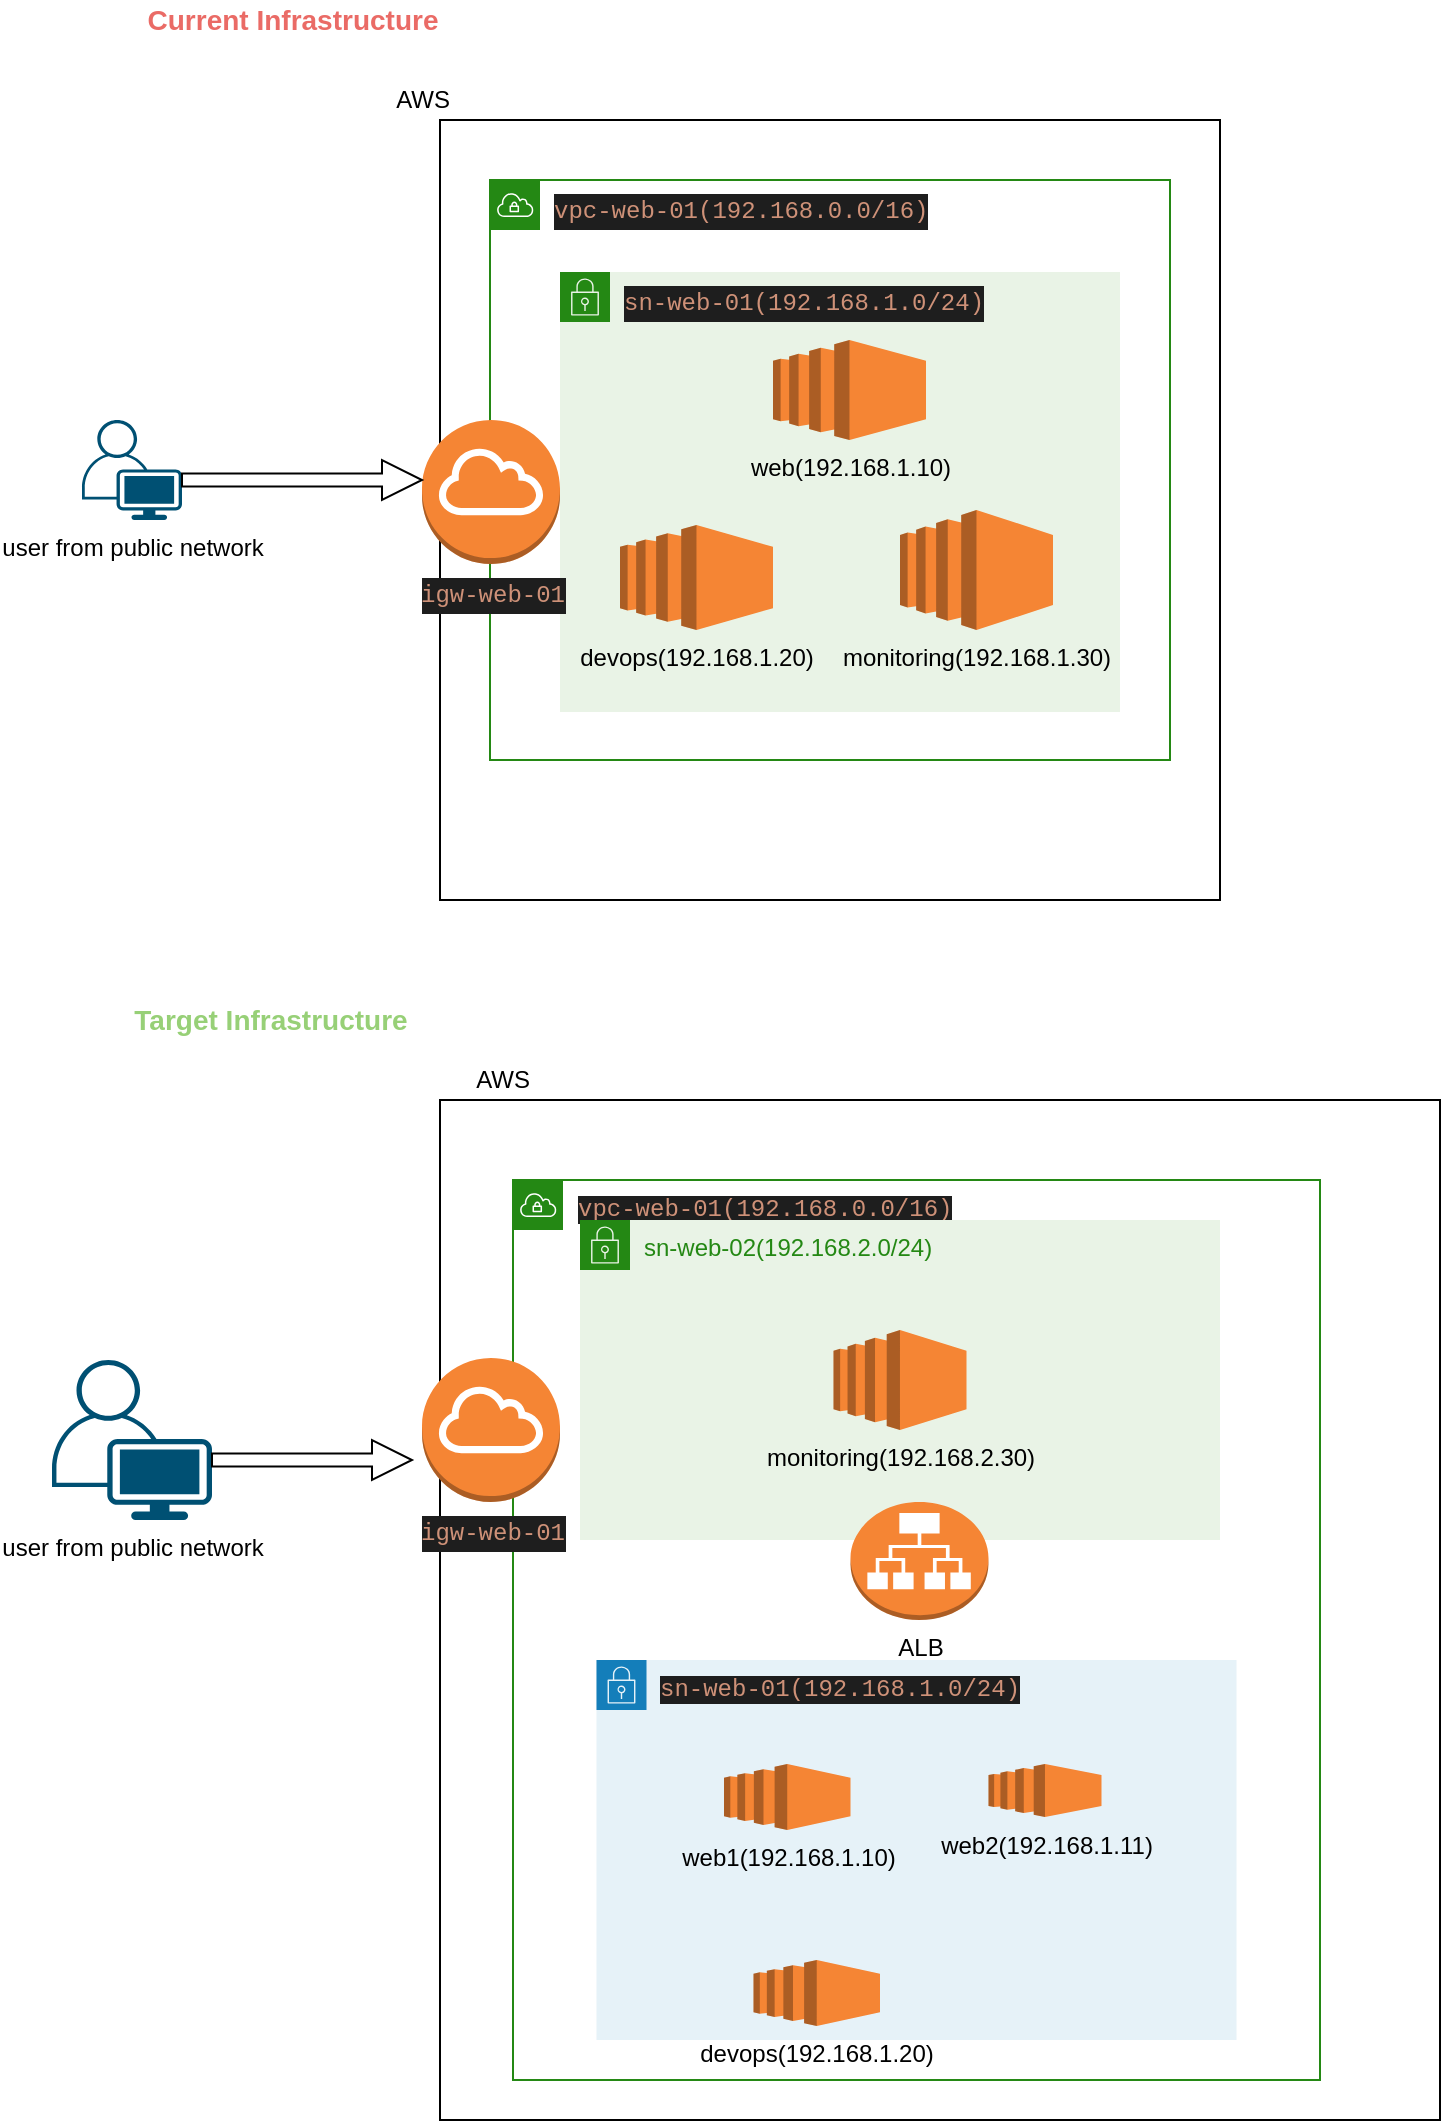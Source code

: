 <mxfile version="15.4.1" type="device"><diagram id="1IFHYuWQ6lseWKljkAYf" name="Page-1"><mxGraphModel dx="1228" dy="756" grid="1" gridSize="10" guides="1" tooltips="1" connect="1" arrows="1" fold="1" page="1" pageScale="1" pageWidth="850" pageHeight="1100" math="0" shadow="0"><root><mxCell id="0"/><mxCell id="1" parent="0"/><mxCell id="fAnxZ677TIHQmRTrJssR-11" value="" style="whiteSpace=wrap;html=1;aspect=fixed;" vertex="1" parent="1"><mxGeometry x="220" y="80" width="390" height="390" as="geometry"/></mxCell><mxCell id="fAnxZ677TIHQmRTrJssR-12" value="AWS" style="text;html=1;align=center;verticalAlign=middle;resizable=0;points=[];autosize=1;strokeColor=none;fillColor=none;" vertex="1" parent="1"><mxGeometry x="191" y="60" width="40" height="20" as="geometry"/></mxCell><mxCell id="fAnxZ677TIHQmRTrJssR-14" value="&lt;div style=&quot;color: rgb(212 , 212 , 212) ; background-color: rgb(30 , 30 , 30) ; font-family: &amp;#34;menlo&amp;#34; , &amp;#34;monaco&amp;#34; , &amp;#34;courier new&amp;#34; , monospace ; line-height: 18px&quot;&gt;&lt;span style=&quot;color: #ce9178&quot;&gt;vpc-web-01(192.168.0.0/16)&lt;/span&gt;&lt;/div&gt;" style="points=[[0,0],[0.25,0],[0.5,0],[0.75,0],[1,0],[1,0.25],[1,0.5],[1,0.75],[1,1],[0.75,1],[0.5,1],[0.25,1],[0,1],[0,0.75],[0,0.5],[0,0.25]];outlineConnect=0;gradientColor=none;html=1;whiteSpace=wrap;fontSize=12;fontStyle=0;shape=mxgraph.aws4.group;grIcon=mxgraph.aws4.group_vpc;strokeColor=#248814;fillColor=none;verticalAlign=top;align=left;spacingLeft=30;fontColor=#AAB7B8;dashed=0;" vertex="1" parent="1"><mxGeometry x="245" y="110" width="340" height="290" as="geometry"/></mxCell><mxCell id="fAnxZ677TIHQmRTrJssR-15" value="&lt;div style=&quot;color: rgb(212 , 212 , 212) ; background-color: rgb(30 , 30 , 30) ; font-family: &amp;#34;menlo&amp;#34; , &amp;#34;monaco&amp;#34; , &amp;#34;courier new&amp;#34; , monospace ; line-height: 18px&quot;&gt;&lt;span style=&quot;color: #ce9178&quot;&gt;sn-web-01(192.168.1.0/24)&lt;/span&gt;&lt;/div&gt;" style="points=[[0,0],[0.25,0],[0.5,0],[0.75,0],[1,0],[1,0.25],[1,0.5],[1,0.75],[1,1],[0.75,1],[0.5,1],[0.25,1],[0,1],[0,0.75],[0,0.5],[0,0.25]];outlineConnect=0;gradientColor=none;html=1;whiteSpace=wrap;fontSize=12;fontStyle=0;shape=mxgraph.aws4.group;grIcon=mxgraph.aws4.group_security_group;grStroke=0;strokeColor=#248814;fillColor=#E9F3E6;verticalAlign=top;align=left;spacingLeft=30;fontColor=#248814;dashed=0;" vertex="1" parent="1"><mxGeometry x="280" y="156" width="280" height="220" as="geometry"/></mxCell><mxCell id="fAnxZ677TIHQmRTrJssR-17" value="web(192.168.1.10)" style="outlineConnect=0;dashed=0;verticalLabelPosition=bottom;verticalAlign=top;align=center;html=1;shape=mxgraph.aws3.ec2;fillColor=#F58534;gradientColor=none;" vertex="1" parent="1"><mxGeometry x="386.5" y="190" width="76.5" height="50" as="geometry"/></mxCell><mxCell id="fAnxZ677TIHQmRTrJssR-18" value="devops(192.168.1.20)" style="outlineConnect=0;dashed=0;verticalLabelPosition=bottom;verticalAlign=top;align=center;html=1;shape=mxgraph.aws3.ec2;fillColor=#F58534;gradientColor=none;" vertex="1" parent="1"><mxGeometry x="310" y="282.5" width="76.5" height="52.5" as="geometry"/></mxCell><mxCell id="fAnxZ677TIHQmRTrJssR-19" value="monitoring(192.168.1.30)" style="outlineConnect=0;dashed=0;verticalLabelPosition=bottom;verticalAlign=top;align=center;html=1;shape=mxgraph.aws3.ec2;fillColor=#F58534;gradientColor=none;" vertex="1" parent="1"><mxGeometry x="450" y="275" width="76.5" height="60" as="geometry"/></mxCell><mxCell id="fAnxZ677TIHQmRTrJssR-20" value="&lt;meta charset=&quot;utf-8&quot;&gt;&lt;div style=&quot;color: rgb(212, 212, 212); background-color: rgb(30, 30, 30); font-family: menlo, monaco, &amp;quot;courier new&amp;quot;, monospace; font-weight: normal; font-size: 12px; line-height: 18px;&quot;&gt;&lt;div&gt;&lt;span style=&quot;color: #ce9178&quot;&gt;igw-web-01&lt;/span&gt;&lt;/div&gt;&lt;/div&gt;" style="outlineConnect=0;dashed=0;verticalLabelPosition=bottom;verticalAlign=top;align=center;html=1;shape=mxgraph.aws3.internet_gateway;fillColor=#F58534;gradientColor=none;" vertex="1" parent="1"><mxGeometry x="211" y="230" width="69" height="72" as="geometry"/></mxCell><mxCell id="fAnxZ677TIHQmRTrJssR-22" value="user from public network" style="points=[[0.35,0,0],[0.98,0.51,0],[1,0.71,0],[0.67,1,0],[0,0.795,0],[0,0.65,0]];verticalLabelPosition=bottom;sketch=0;html=1;verticalAlign=top;aspect=fixed;align=center;pointerEvents=1;shape=mxgraph.cisco19.user;fillColor=#005073;strokeColor=none;" vertex="1" parent="1"><mxGeometry x="41" y="230" width="50" height="50" as="geometry"/></mxCell><mxCell id="fAnxZ677TIHQmRTrJssR-23" value="" style="html=1;shadow=0;dashed=0;align=center;verticalAlign=middle;shape=mxgraph.arrows2.arrow;dy=0.67;dx=20;notch=0;" vertex="1" parent="1"><mxGeometry x="91" y="250" width="120" height="20" as="geometry"/></mxCell><mxCell id="fAnxZ677TIHQmRTrJssR-24" value="Current Infrastructure" style="text;html=1;align=center;verticalAlign=middle;resizable=0;points=[];autosize=1;strokeColor=none;fillColor=none;fontColor=#EA6B66;fontStyle=1;fontSize=14;" vertex="1" parent="1"><mxGeometry x="66" y="20" width="160" height="20" as="geometry"/></mxCell><mxCell id="fAnxZ677TIHQmRTrJssR-25" value="" style="rounded=0;whiteSpace=wrap;html=1;" vertex="1" parent="1"><mxGeometry x="220" y="570" width="500" height="510" as="geometry"/></mxCell><mxCell id="fAnxZ677TIHQmRTrJssR-26" value="AWS" style="text;html=1;align=center;verticalAlign=middle;resizable=0;points=[];autosize=1;strokeColor=none;fillColor=none;" vertex="1" parent="1"><mxGeometry x="231" y="550" width="40" height="20" as="geometry"/></mxCell><mxCell id="fAnxZ677TIHQmRTrJssR-28" value="&lt;span style=&quot;color: rgb(206 , 145 , 120) ; font-family: &amp;#34;menlo&amp;#34; , &amp;#34;monaco&amp;#34; , &amp;#34;courier new&amp;#34; , monospace ; background-color: rgb(30 , 30 , 30)&quot;&gt;vpc-web-01(192.168.0.0/16)&lt;/span&gt;" style="points=[[0,0],[0.25,0],[0.5,0],[0.75,0],[1,0],[1,0.25],[1,0.5],[1,0.75],[1,1],[0.75,1],[0.5,1],[0.25,1],[0,1],[0,0.75],[0,0.5],[0,0.25]];outlineConnect=0;gradientColor=none;html=1;whiteSpace=wrap;fontSize=12;fontStyle=0;shape=mxgraph.aws4.group;grIcon=mxgraph.aws4.group_vpc;strokeColor=#248814;fillColor=none;verticalAlign=top;align=left;spacingLeft=30;fontColor=#AAB7B8;dashed=0;" vertex="1" parent="1"><mxGeometry x="256.5" y="610" width="403.5" height="450" as="geometry"/></mxCell><mxCell id="fAnxZ677TIHQmRTrJssR-29" value="&lt;span style=&quot;color: rgb(206 , 145 , 120) ; font-family: &amp;#34;menlo&amp;#34; , &amp;#34;monaco&amp;#34; , &amp;#34;courier new&amp;#34; , monospace ; background-color: rgb(30 , 30 , 30)&quot;&gt;sn-web-01(192.168.1.0/24)&lt;/span&gt;" style="points=[[0,0],[0.25,0],[0.5,0],[0.75,0],[1,0],[1,0.25],[1,0.5],[1,0.75],[1,1],[0.75,1],[0.5,1],[0.25,1],[0,1],[0,0.75],[0,0.5],[0,0.25]];outlineConnect=0;gradientColor=none;html=1;whiteSpace=wrap;fontSize=12;fontStyle=0;shape=mxgraph.aws4.group;grIcon=mxgraph.aws4.group_security_group;grStroke=0;strokeColor=#147EBA;fillColor=#E6F2F8;verticalAlign=top;align=left;spacingLeft=30;fontColor=#147EBA;dashed=0;" vertex="1" parent="1"><mxGeometry x="298.25" y="850" width="320" height="190" as="geometry"/></mxCell><mxCell id="fAnxZ677TIHQmRTrJssR-30" value="sn-web-02(192.168.2.0/24)" style="points=[[0,0],[0.25,0],[0.5,0],[0.75,0],[1,0],[1,0.25],[1,0.5],[1,0.75],[1,1],[0.75,1],[0.5,1],[0.25,1],[0,1],[0,0.75],[0,0.5],[0,0.25]];outlineConnect=0;gradientColor=none;html=1;whiteSpace=wrap;fontSize=12;fontStyle=0;shape=mxgraph.aws4.group;grIcon=mxgraph.aws4.group_security_group;grStroke=0;strokeColor=#248814;fillColor=#E9F3E6;verticalAlign=top;align=left;spacingLeft=30;fontColor=#248814;dashed=0;" vertex="1" parent="1"><mxGeometry x="290" y="630" width="320" height="160" as="geometry"/></mxCell><mxCell id="fAnxZ677TIHQmRTrJssR-31" value="web1(192.168.1.10)" style="outlineConnect=0;dashed=0;verticalLabelPosition=bottom;verticalAlign=top;align=center;html=1;shape=mxgraph.aws3.ec2;fillColor=#F58534;gradientColor=none;" vertex="1" parent="1"><mxGeometry x="362" y="902" width="63.25" height="33" as="geometry"/></mxCell><mxCell id="fAnxZ677TIHQmRTrJssR-32" value="web2(192.168.1.11)" style="outlineConnect=0;dashed=0;verticalLabelPosition=bottom;verticalAlign=top;align=center;html=1;shape=mxgraph.aws3.ec2;fillColor=#F58534;gradientColor=none;" vertex="1" parent="1"><mxGeometry x="494.25" y="902" width="56.5" height="26.5" as="geometry"/></mxCell><mxCell id="fAnxZ677TIHQmRTrJssR-33" value="devops(192.168.1.20)" style="outlineConnect=0;dashed=0;verticalLabelPosition=bottom;verticalAlign=top;align=center;html=1;shape=mxgraph.aws3.ec2;fillColor=#F58534;gradientColor=none;" vertex="1" parent="1"><mxGeometry x="376.75" y="1000" width="63.25" height="33" as="geometry"/></mxCell><mxCell id="fAnxZ677TIHQmRTrJssR-35" value="Target Infrastructure" style="text;html=1;align=center;verticalAlign=middle;resizable=0;points=[];autosize=1;strokeColor=none;fillColor=none;fontStyle=1;fontSize=14;fontColor=#97D077;" vertex="1" parent="1"><mxGeometry x="60" y="520" width="150" height="20" as="geometry"/></mxCell><mxCell id="fAnxZ677TIHQmRTrJssR-36" value="monitoring(192.168.2.30)" style="outlineConnect=0;dashed=0;verticalLabelPosition=bottom;verticalAlign=top;align=center;html=1;shape=mxgraph.aws3.ec2;fillColor=#F58534;gradientColor=none;" vertex="1" parent="1"><mxGeometry x="416.75" y="685" width="66.5" height="50" as="geometry"/></mxCell><mxCell id="fAnxZ677TIHQmRTrJssR-37" value="ALB" style="outlineConnect=0;dashed=0;verticalLabelPosition=bottom;verticalAlign=top;align=center;html=1;shape=mxgraph.aws3.application_load_balancer;fillColor=#F58534;gradientColor=none;" vertex="1" parent="1"><mxGeometry x="425.25" y="771" width="69" height="59" as="geometry"/></mxCell><mxCell id="fAnxZ677TIHQmRTrJssR-38" value="user from public network" style="points=[[0.35,0,0],[0.98,0.51,0],[1,0.71,0],[0.67,1,0],[0,0.795,0],[0,0.65,0]];verticalLabelPosition=bottom;sketch=0;html=1;verticalAlign=top;aspect=fixed;align=center;pointerEvents=1;shape=mxgraph.cisco19.user;fillColor=#005073;strokeColor=none;" vertex="1" parent="1"><mxGeometry x="26" y="700" width="80" height="80" as="geometry"/></mxCell><mxCell id="fAnxZ677TIHQmRTrJssR-39" value="" style="html=1;shadow=0;dashed=0;align=center;verticalAlign=middle;shape=mxgraph.arrows2.arrow;dy=0.67;dx=20;notch=0;" vertex="1" parent="1"><mxGeometry x="106" y="740" width="100" height="20" as="geometry"/></mxCell><mxCell id="fAnxZ677TIHQmRTrJssR-40" value="&lt;meta charset=&quot;utf-8&quot;&gt;&lt;div style=&quot;color: rgb(212, 212, 212); background-color: rgb(30, 30, 30); font-family: menlo, monaco, &amp;quot;courier new&amp;quot;, monospace; font-weight: normal; font-size: 12px; line-height: 18px;&quot;&gt;&lt;div&gt;&lt;span style=&quot;color: #ce9178&quot;&gt;igw-web-01&lt;/span&gt;&lt;/div&gt;&lt;/div&gt;" style="outlineConnect=0;dashed=0;verticalLabelPosition=bottom;verticalAlign=top;align=center;html=1;shape=mxgraph.aws3.internet_gateway;fillColor=#F58534;gradientColor=none;" vertex="1" parent="1"><mxGeometry x="211" y="699" width="69" height="72" as="geometry"/></mxCell></root></mxGraphModel></diagram></mxfile>